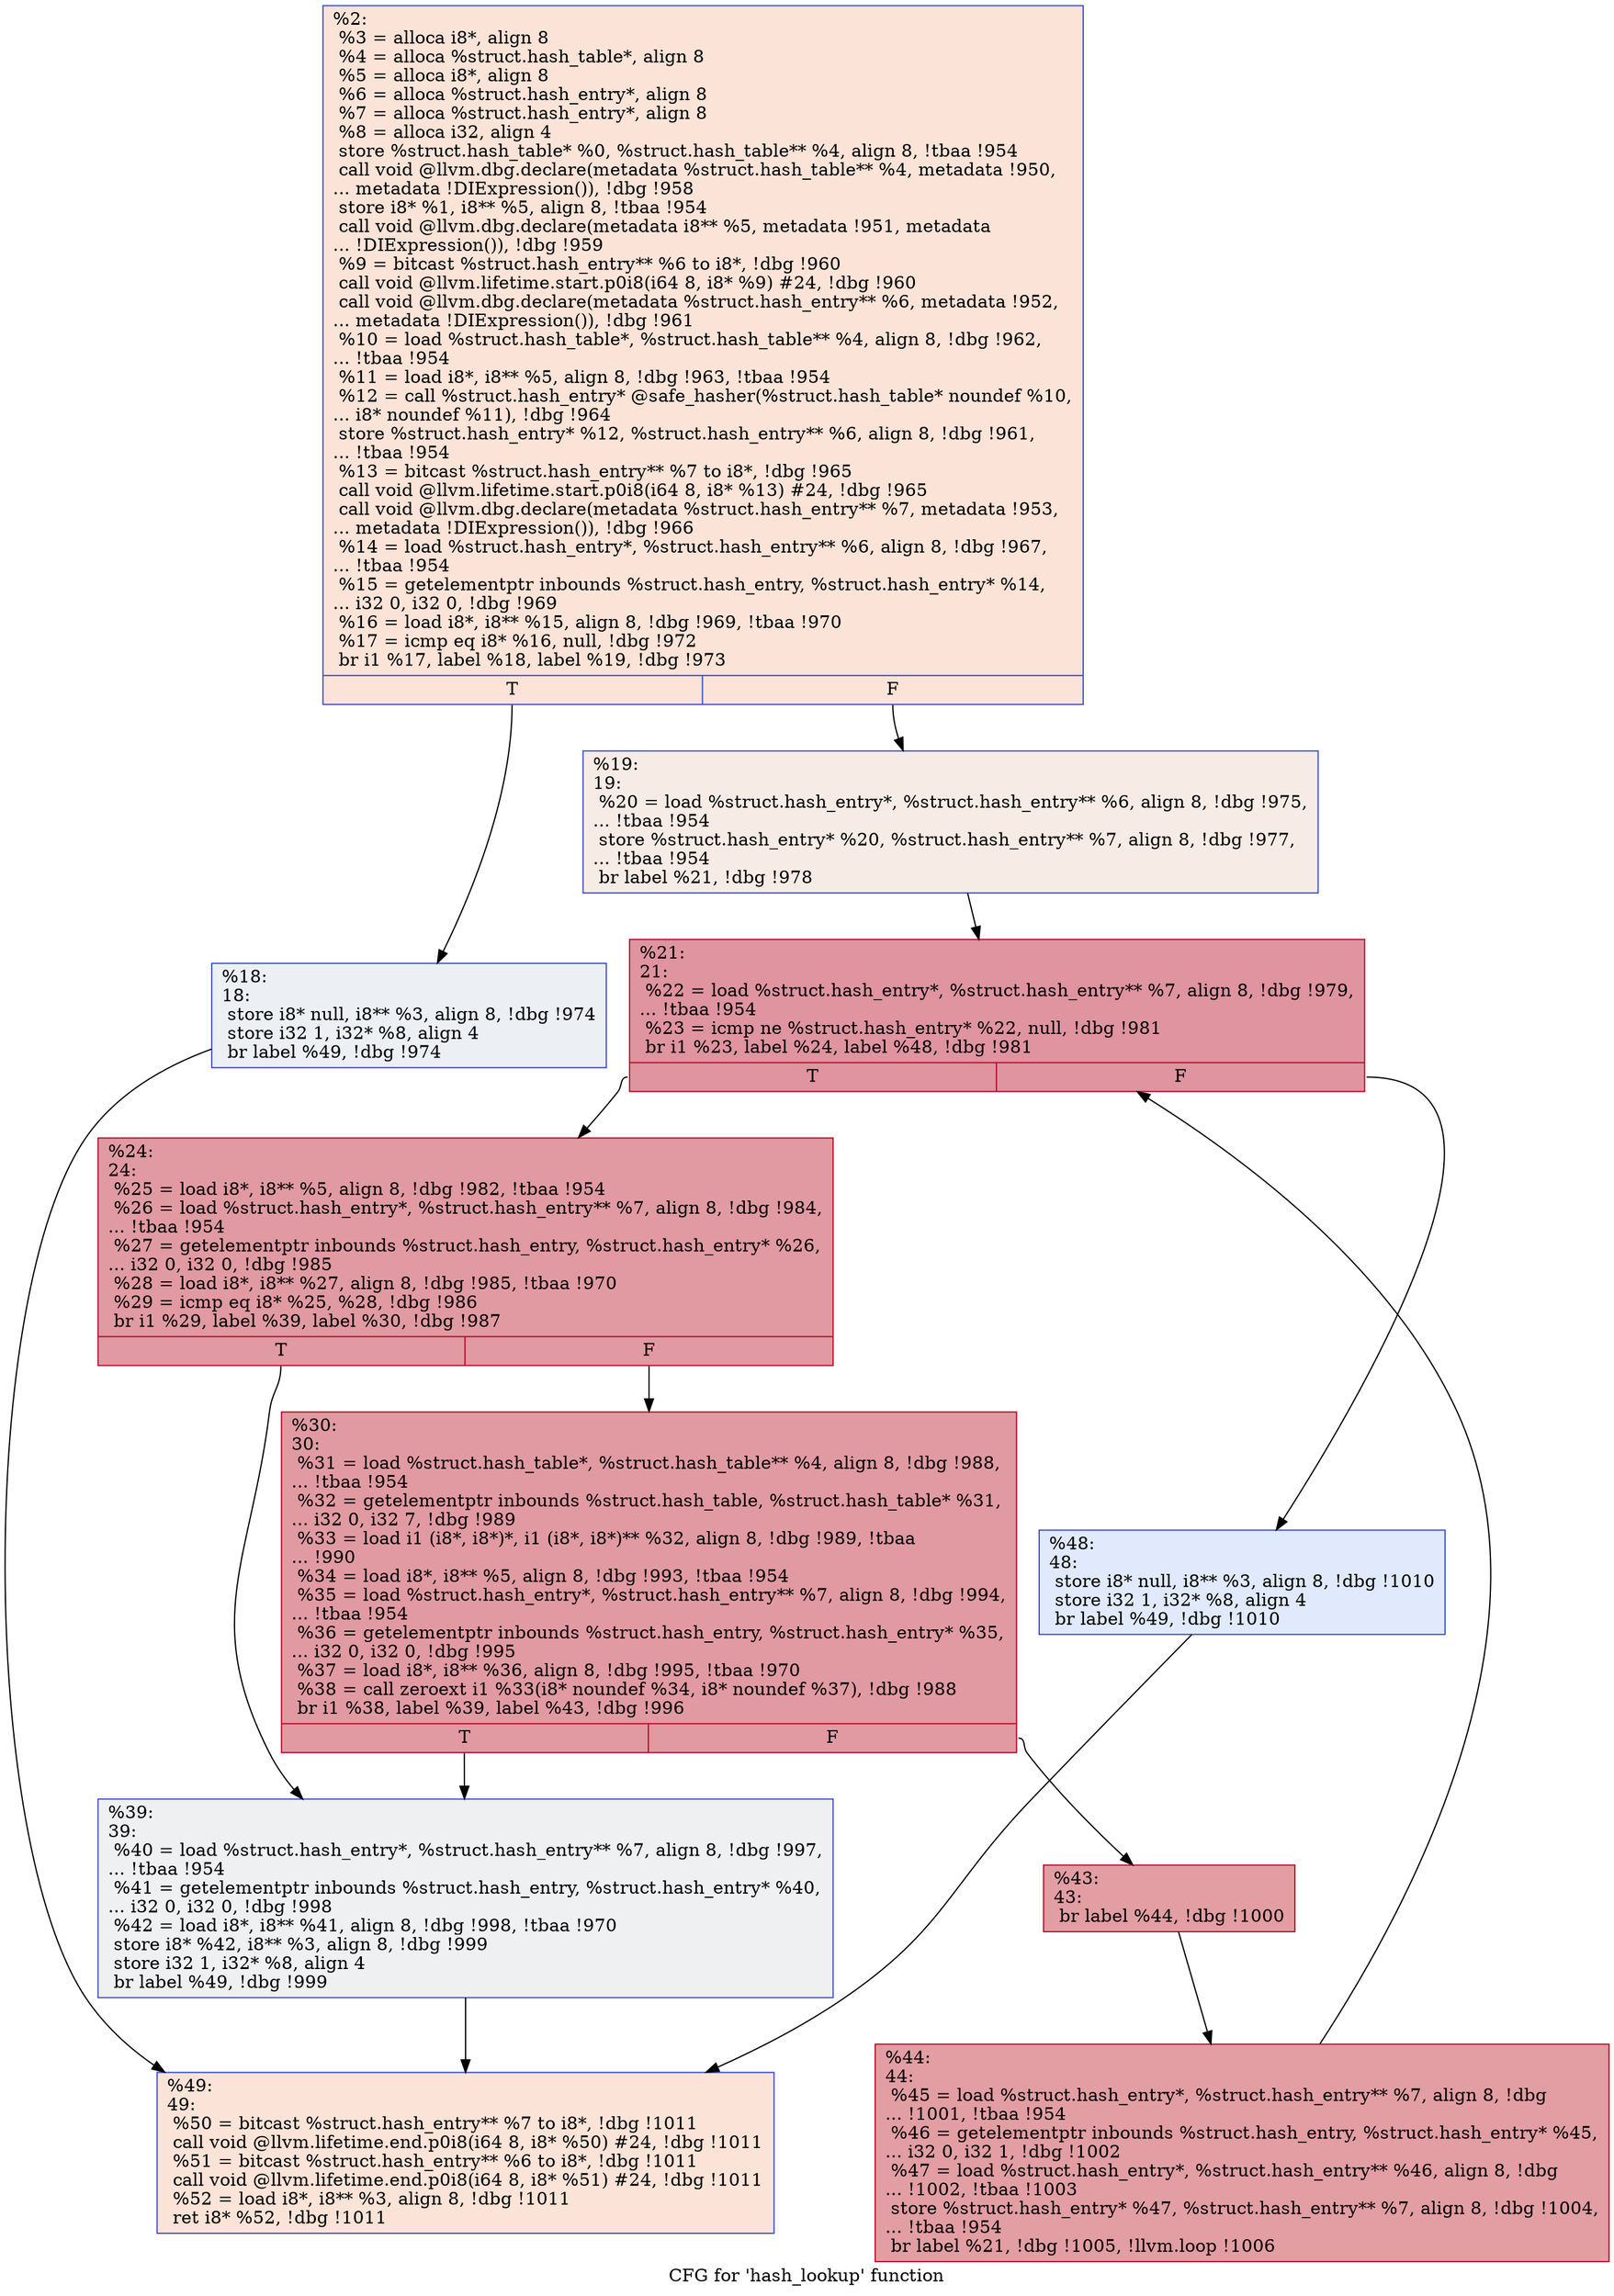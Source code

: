digraph "CFG for 'hash_lookup' function" {
	label="CFG for 'hash_lookup' function";

	Node0xc9a570 [shape=record,color="#3d50c3ff", style=filled, fillcolor="#f6bfa670",label="{%2:\l  %3 = alloca i8*, align 8\l  %4 = alloca %struct.hash_table*, align 8\l  %5 = alloca i8*, align 8\l  %6 = alloca %struct.hash_entry*, align 8\l  %7 = alloca %struct.hash_entry*, align 8\l  %8 = alloca i32, align 4\l  store %struct.hash_table* %0, %struct.hash_table** %4, align 8, !tbaa !954\l  call void @llvm.dbg.declare(metadata %struct.hash_table** %4, metadata !950,\l... metadata !DIExpression()), !dbg !958\l  store i8* %1, i8** %5, align 8, !tbaa !954\l  call void @llvm.dbg.declare(metadata i8** %5, metadata !951, metadata\l... !DIExpression()), !dbg !959\l  %9 = bitcast %struct.hash_entry** %6 to i8*, !dbg !960\l  call void @llvm.lifetime.start.p0i8(i64 8, i8* %9) #24, !dbg !960\l  call void @llvm.dbg.declare(metadata %struct.hash_entry** %6, metadata !952,\l... metadata !DIExpression()), !dbg !961\l  %10 = load %struct.hash_table*, %struct.hash_table** %4, align 8, !dbg !962,\l... !tbaa !954\l  %11 = load i8*, i8** %5, align 8, !dbg !963, !tbaa !954\l  %12 = call %struct.hash_entry* @safe_hasher(%struct.hash_table* noundef %10,\l... i8* noundef %11), !dbg !964\l  store %struct.hash_entry* %12, %struct.hash_entry** %6, align 8, !dbg !961,\l... !tbaa !954\l  %13 = bitcast %struct.hash_entry** %7 to i8*, !dbg !965\l  call void @llvm.lifetime.start.p0i8(i64 8, i8* %13) #24, !dbg !965\l  call void @llvm.dbg.declare(metadata %struct.hash_entry** %7, metadata !953,\l... metadata !DIExpression()), !dbg !966\l  %14 = load %struct.hash_entry*, %struct.hash_entry** %6, align 8, !dbg !967,\l... !tbaa !954\l  %15 = getelementptr inbounds %struct.hash_entry, %struct.hash_entry* %14,\l... i32 0, i32 0, !dbg !969\l  %16 = load i8*, i8** %15, align 8, !dbg !969, !tbaa !970\l  %17 = icmp eq i8* %16, null, !dbg !972\l  br i1 %17, label %18, label %19, !dbg !973\l|{<s0>T|<s1>F}}"];
	Node0xc9a570:s0 -> Node0xc9a620;
	Node0xc9a570:s1 -> Node0xc9a670;
	Node0xc9a620 [shape=record,color="#3d50c3ff", style=filled, fillcolor="#d4dbe670",label="{%18:\l18:                                               \l  store i8* null, i8** %3, align 8, !dbg !974\l  store i32 1, i32* %8, align 4\l  br label %49, !dbg !974\l}"];
	Node0xc9a620 -> Node0xc9a8f0;
	Node0xc9a670 [shape=record,color="#3d50c3ff", style=filled, fillcolor="#ecd3c570",label="{%19:\l19:                                               \l  %20 = load %struct.hash_entry*, %struct.hash_entry** %6, align 8, !dbg !975,\l... !tbaa !954\l  store %struct.hash_entry* %20, %struct.hash_entry** %7, align 8, !dbg !977,\l... !tbaa !954\l  br label %21, !dbg !978\l}"];
	Node0xc9a670 -> Node0xc9a6c0;
	Node0xc9a6c0 [shape=record,color="#b70d28ff", style=filled, fillcolor="#b70d2870",label="{%21:\l21:                                               \l  %22 = load %struct.hash_entry*, %struct.hash_entry** %7, align 8, !dbg !979,\l... !tbaa !954\l  %23 = icmp ne %struct.hash_entry* %22, null, !dbg !981\l  br i1 %23, label %24, label %48, !dbg !981\l|{<s0>T|<s1>F}}"];
	Node0xc9a6c0:s0 -> Node0xc9a710;
	Node0xc9a6c0:s1 -> Node0xc9a8a0;
	Node0xc9a710 [shape=record,color="#b70d28ff", style=filled, fillcolor="#bb1b2c70",label="{%24:\l24:                                               \l  %25 = load i8*, i8** %5, align 8, !dbg !982, !tbaa !954\l  %26 = load %struct.hash_entry*, %struct.hash_entry** %7, align 8, !dbg !984,\l... !tbaa !954\l  %27 = getelementptr inbounds %struct.hash_entry, %struct.hash_entry* %26,\l... i32 0, i32 0, !dbg !985\l  %28 = load i8*, i8** %27, align 8, !dbg !985, !tbaa !970\l  %29 = icmp eq i8* %25, %28, !dbg !986\l  br i1 %29, label %39, label %30, !dbg !987\l|{<s0>T|<s1>F}}"];
	Node0xc9a710:s0 -> Node0xc9a7b0;
	Node0xc9a710:s1 -> Node0xc9a760;
	Node0xc9a760 [shape=record,color="#b70d28ff", style=filled, fillcolor="#bb1b2c70",label="{%30:\l30:                                               \l  %31 = load %struct.hash_table*, %struct.hash_table** %4, align 8, !dbg !988,\l... !tbaa !954\l  %32 = getelementptr inbounds %struct.hash_table, %struct.hash_table* %31,\l... i32 0, i32 7, !dbg !989\l  %33 = load i1 (i8*, i8*)*, i1 (i8*, i8*)** %32, align 8, !dbg !989, !tbaa\l... !990\l  %34 = load i8*, i8** %5, align 8, !dbg !993, !tbaa !954\l  %35 = load %struct.hash_entry*, %struct.hash_entry** %7, align 8, !dbg !994,\l... !tbaa !954\l  %36 = getelementptr inbounds %struct.hash_entry, %struct.hash_entry* %35,\l... i32 0, i32 0, !dbg !995\l  %37 = load i8*, i8** %36, align 8, !dbg !995, !tbaa !970\l  %38 = call zeroext i1 %33(i8* noundef %34, i8* noundef %37), !dbg !988\l  br i1 %38, label %39, label %43, !dbg !996\l|{<s0>T|<s1>F}}"];
	Node0xc9a760:s0 -> Node0xc9a7b0;
	Node0xc9a760:s1 -> Node0xc9a800;
	Node0xc9a7b0 [shape=record,color="#3d50c3ff", style=filled, fillcolor="#d9dce170",label="{%39:\l39:                                               \l  %40 = load %struct.hash_entry*, %struct.hash_entry** %7, align 8, !dbg !997,\l... !tbaa !954\l  %41 = getelementptr inbounds %struct.hash_entry, %struct.hash_entry* %40,\l... i32 0, i32 0, !dbg !998\l  %42 = load i8*, i8** %41, align 8, !dbg !998, !tbaa !970\l  store i8* %42, i8** %3, align 8, !dbg !999\l  store i32 1, i32* %8, align 4\l  br label %49, !dbg !999\l}"];
	Node0xc9a7b0 -> Node0xc9a8f0;
	Node0xc9a800 [shape=record,color="#b70d28ff", style=filled, fillcolor="#be242e70",label="{%43:\l43:                                               \l  br label %44, !dbg !1000\l}"];
	Node0xc9a800 -> Node0xc9a850;
	Node0xc9a850 [shape=record,color="#b70d28ff", style=filled, fillcolor="#be242e70",label="{%44:\l44:                                               \l  %45 = load %struct.hash_entry*, %struct.hash_entry** %7, align 8, !dbg\l... !1001, !tbaa !954\l  %46 = getelementptr inbounds %struct.hash_entry, %struct.hash_entry* %45,\l... i32 0, i32 1, !dbg !1002\l  %47 = load %struct.hash_entry*, %struct.hash_entry** %46, align 8, !dbg\l... !1002, !tbaa !1003\l  store %struct.hash_entry* %47, %struct.hash_entry** %7, align 8, !dbg !1004,\l... !tbaa !954\l  br label %21, !dbg !1005, !llvm.loop !1006\l}"];
	Node0xc9a850 -> Node0xc9a6c0;
	Node0xc9a8a0 [shape=record,color="#3d50c3ff", style=filled, fillcolor="#b9d0f970",label="{%48:\l48:                                               \l  store i8* null, i8** %3, align 8, !dbg !1010\l  store i32 1, i32* %8, align 4\l  br label %49, !dbg !1010\l}"];
	Node0xc9a8a0 -> Node0xc9a8f0;
	Node0xc9a8f0 [shape=record,color="#3d50c3ff", style=filled, fillcolor="#f6bfa670",label="{%49:\l49:                                               \l  %50 = bitcast %struct.hash_entry** %7 to i8*, !dbg !1011\l  call void @llvm.lifetime.end.p0i8(i64 8, i8* %50) #24, !dbg !1011\l  %51 = bitcast %struct.hash_entry** %6 to i8*, !dbg !1011\l  call void @llvm.lifetime.end.p0i8(i64 8, i8* %51) #24, !dbg !1011\l  %52 = load i8*, i8** %3, align 8, !dbg !1011\l  ret i8* %52, !dbg !1011\l}"];
}
